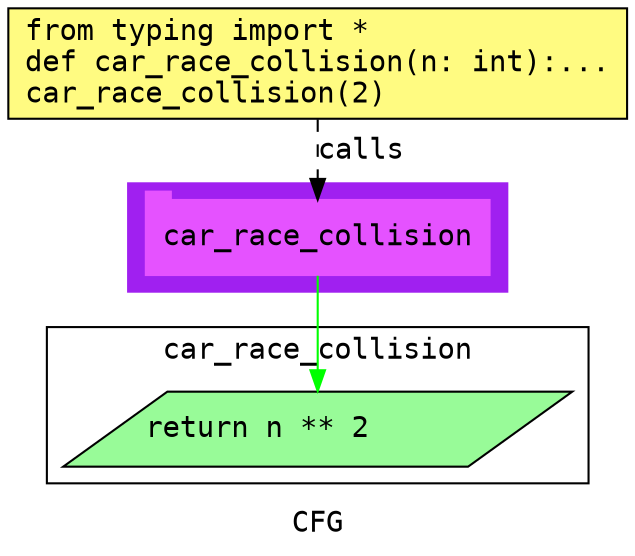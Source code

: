 digraph cluster648CFG {
	graph [bb="0,0,297,259",
		compound=True,
		fontname="DejaVu Sans Mono",
		label=CFG,
		lheight=0.21,
		lp="148.5,11.5",
		lwidth=0.35,
		pack=False,
		rankdir=TB,
		ranksep=0.02
	];
	node [fontname="DejaVu Sans Mono",
		label="\N"
	];
	edge [fontname="DejaVu Sans Mono"];
	subgraph cluster_1 {
		graph [bb="57.5,123,239.5,175",
			color=purple,
			compound=true,
			fontname="DejaVu Sans Mono",
			label="",
			rankdir=TB,
			ranksep=0.02,
			shape=tab,
			style=filled
		];
		node [fontname="DejaVu Sans Mono"];
		edge [fontname="DejaVu Sans Mono"];
		6	[color="#E552FF",
			height=0.5,
			label=car_race_collision,
			linenum="[5]",
			pos="148.5,149",
			shape=tab,
			style=filled,
			width=2.2917];
	}
	subgraph cluster4car_race_collision {
		graph [bb="22.5,31,274.5,106",
			compound=True,
			fontname="DejaVu Sans Mono",
			label=car_race_collision,
			lheight=0.21,
			lp="148.5,94.5",
			lwidth=2.07,
			pack=False,
			rankdir=TB,
			ranksep=0.02
		];
		node [fontname="DejaVu Sans Mono"];
		edge [fontname="DejaVu Sans Mono"];
		3	[fillcolor="#98fb98",
			height=0.5,
			label="return n ** 2\l",
			linenum="[3]",
			pos="148.5,57",
			shape=parallelogram,
			style="filled,solid",
			width=3.2823];
	}
	1	[fillcolor="#FFFB81",
		height=0.73611,
		label="from typing import *\ldef car_race_collision(n: int):...\lcar_race_collision(2)\l",
		linenum="[1]",
		pos="148.5,232.5",
		shape=rectangle,
		style="filled,solid",
		width=4.125];
	1 -> 6	[label=calls,
		lp="169.5,190.5",
		pos="e,148.5,167.13 148.5,205.71 148.5,196.66 148.5,186.47 148.5,177.3",
		style=dashed];
	6 -> 3	[color=green,
		pos="e,148.5,75.3 148.5,130.65 148.5,117.82 148.5,100.11 148.5,85.381"];
}

